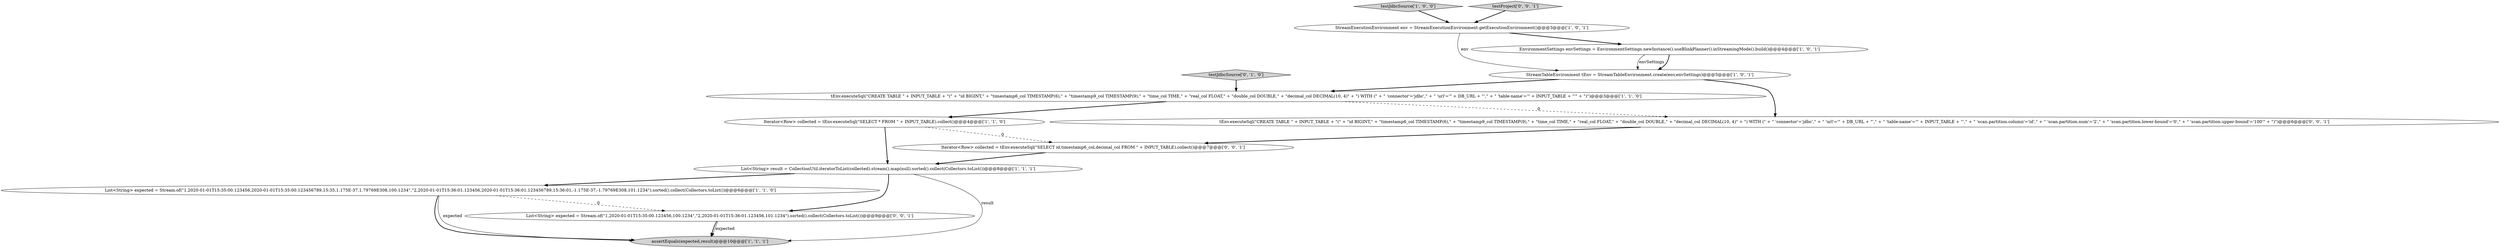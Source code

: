 digraph {
10 [style = filled, label = "Iterator<Row> collected = tEnv.executeSql(\"SELECT id,timestamp6_col,decimal_col FROM \" + INPUT_TABLE).collect()@@@7@@@['0', '0', '1']", fillcolor = white, shape = ellipse image = "AAA0AAABBB3BBB"];
12 [style = filled, label = "List<String> expected = Stream.of(\"1,2020-01-01T15:35:00.123456,100.1234\",\"2,2020-01-01T15:36:01.123456,101.1234\").sorted().collect(Collectors.toList())@@@9@@@['0', '0', '1']", fillcolor = white, shape = ellipse image = "AAA0AAABBB3BBB"];
4 [style = filled, label = "StreamExecutionEnvironment env = StreamExecutionEnvironment.getExecutionEnvironment()@@@3@@@['1', '0', '1']", fillcolor = white, shape = ellipse image = "AAA0AAABBB1BBB"];
8 [style = filled, label = "testJdbcSource['1', '0', '0']", fillcolor = lightgray, shape = diamond image = "AAA0AAABBB1BBB"];
6 [style = filled, label = "Iterator<Row> collected = tEnv.executeSql(\"SELECT * FROM \" + INPUT_TABLE).collect()@@@4@@@['1', '1', '0']", fillcolor = white, shape = ellipse image = "AAA0AAABBB1BBB"];
7 [style = filled, label = "StreamTableEnvironment tEnv = StreamTableEnvironment.create(env,envSettings)@@@5@@@['1', '0', '1']", fillcolor = white, shape = ellipse image = "AAA0AAABBB1BBB"];
9 [style = filled, label = "testJdbcSource['0', '1', '0']", fillcolor = lightgray, shape = diamond image = "AAA0AAABBB2BBB"];
3 [style = filled, label = "List<String> expected = Stream.of(\"1,2020-01-01T15:35:00.123456,2020-01-01T15:35:00.123456789,15:35,1.175E-37,1.79769E308,100.1234\",\"2,2020-01-01T15:36:01.123456,2020-01-01T15:36:01.123456789,15:36:01,-1.175E-37,-1.79769E308,101.1234\").sorted().collect(Collectors.toList())@@@6@@@['1', '1', '0']", fillcolor = white, shape = ellipse image = "AAA0AAABBB1BBB"];
1 [style = filled, label = "assertEquals(expected,result)@@@10@@@['1', '1', '1']", fillcolor = lightgray, shape = ellipse image = "AAA0AAABBB1BBB"];
5 [style = filled, label = "tEnv.executeSql(\"CREATE TABLE \" + INPUT_TABLE + \"(\" + \"id BIGINT,\" + \"timestamp6_col TIMESTAMP(6),\" + \"timestamp9_col TIMESTAMP(9),\" + \"time_col TIME,\" + \"real_col FLOAT,\" + \"double_col DOUBLE,\" + \"decimal_col DECIMAL(10, 4)\" + \") WITH (\" + \" 'connector'='jdbc',\" + \" 'url'='\" + DB_URL + \"',\" + \" 'table-name'='\" + INPUT_TABLE + \"'\" + \")\")@@@3@@@['1', '1', '0']", fillcolor = white, shape = ellipse image = "AAA0AAABBB1BBB"];
11 [style = filled, label = "tEnv.executeSql(\"CREATE TABLE \" + INPUT_TABLE + \"(\" + \"id BIGINT,\" + \"timestamp6_col TIMESTAMP(6),\" + \"timestamp9_col TIMESTAMP(9),\" + \"time_col TIME,\" + \"real_col FLOAT,\" + \"double_col DOUBLE,\" + \"decimal_col DECIMAL(10, 4)\" + \") WITH (\" + \" 'connector'='jdbc',\" + \" 'url'='\" + DB_URL + \"',\" + \" 'table-name'='\" + INPUT_TABLE + \"',\" + \" 'scan.partition.column'='id',\" + \" 'scan.partition.num'='2',\" + \" 'scan.partition.lower-bound'='0',\" + \" 'scan.partition.upper-bound'='100'\" + \")\")@@@6@@@['0', '0', '1']", fillcolor = white, shape = ellipse image = "AAA0AAABBB3BBB"];
13 [style = filled, label = "testProject['0', '0', '1']", fillcolor = lightgray, shape = diamond image = "AAA0AAABBB3BBB"];
0 [style = filled, label = "EnvironmentSettings envSettings = EnvironmentSettings.newInstance().useBlinkPlanner().inStreamingMode().build()@@@4@@@['1', '0', '1']", fillcolor = white, shape = ellipse image = "AAA0AAABBB1BBB"];
2 [style = filled, label = "List<String> result = CollectionUtil.iteratorToList(collected).stream().map(null).sorted().collect(Collectors.toList())@@@8@@@['1', '1', '1']", fillcolor = white, shape = ellipse image = "AAA0AAABBB1BBB"];
3->1 [style = solid, label="expected"];
7->11 [style = bold, label=""];
3->1 [style = bold, label=""];
2->3 [style = bold, label=""];
12->1 [style = bold, label=""];
2->12 [style = bold, label=""];
4->0 [style = bold, label=""];
6->10 [style = dashed, label="0"];
0->7 [style = bold, label=""];
6->2 [style = bold, label=""];
7->5 [style = bold, label=""];
2->1 [style = solid, label="result"];
3->12 [style = dashed, label="0"];
5->6 [style = bold, label=""];
5->11 [style = dashed, label="0"];
11->10 [style = bold, label=""];
4->7 [style = solid, label="env"];
9->5 [style = bold, label=""];
10->2 [style = bold, label=""];
8->4 [style = bold, label=""];
12->1 [style = solid, label="expected"];
0->7 [style = solid, label="envSettings"];
13->4 [style = bold, label=""];
}
